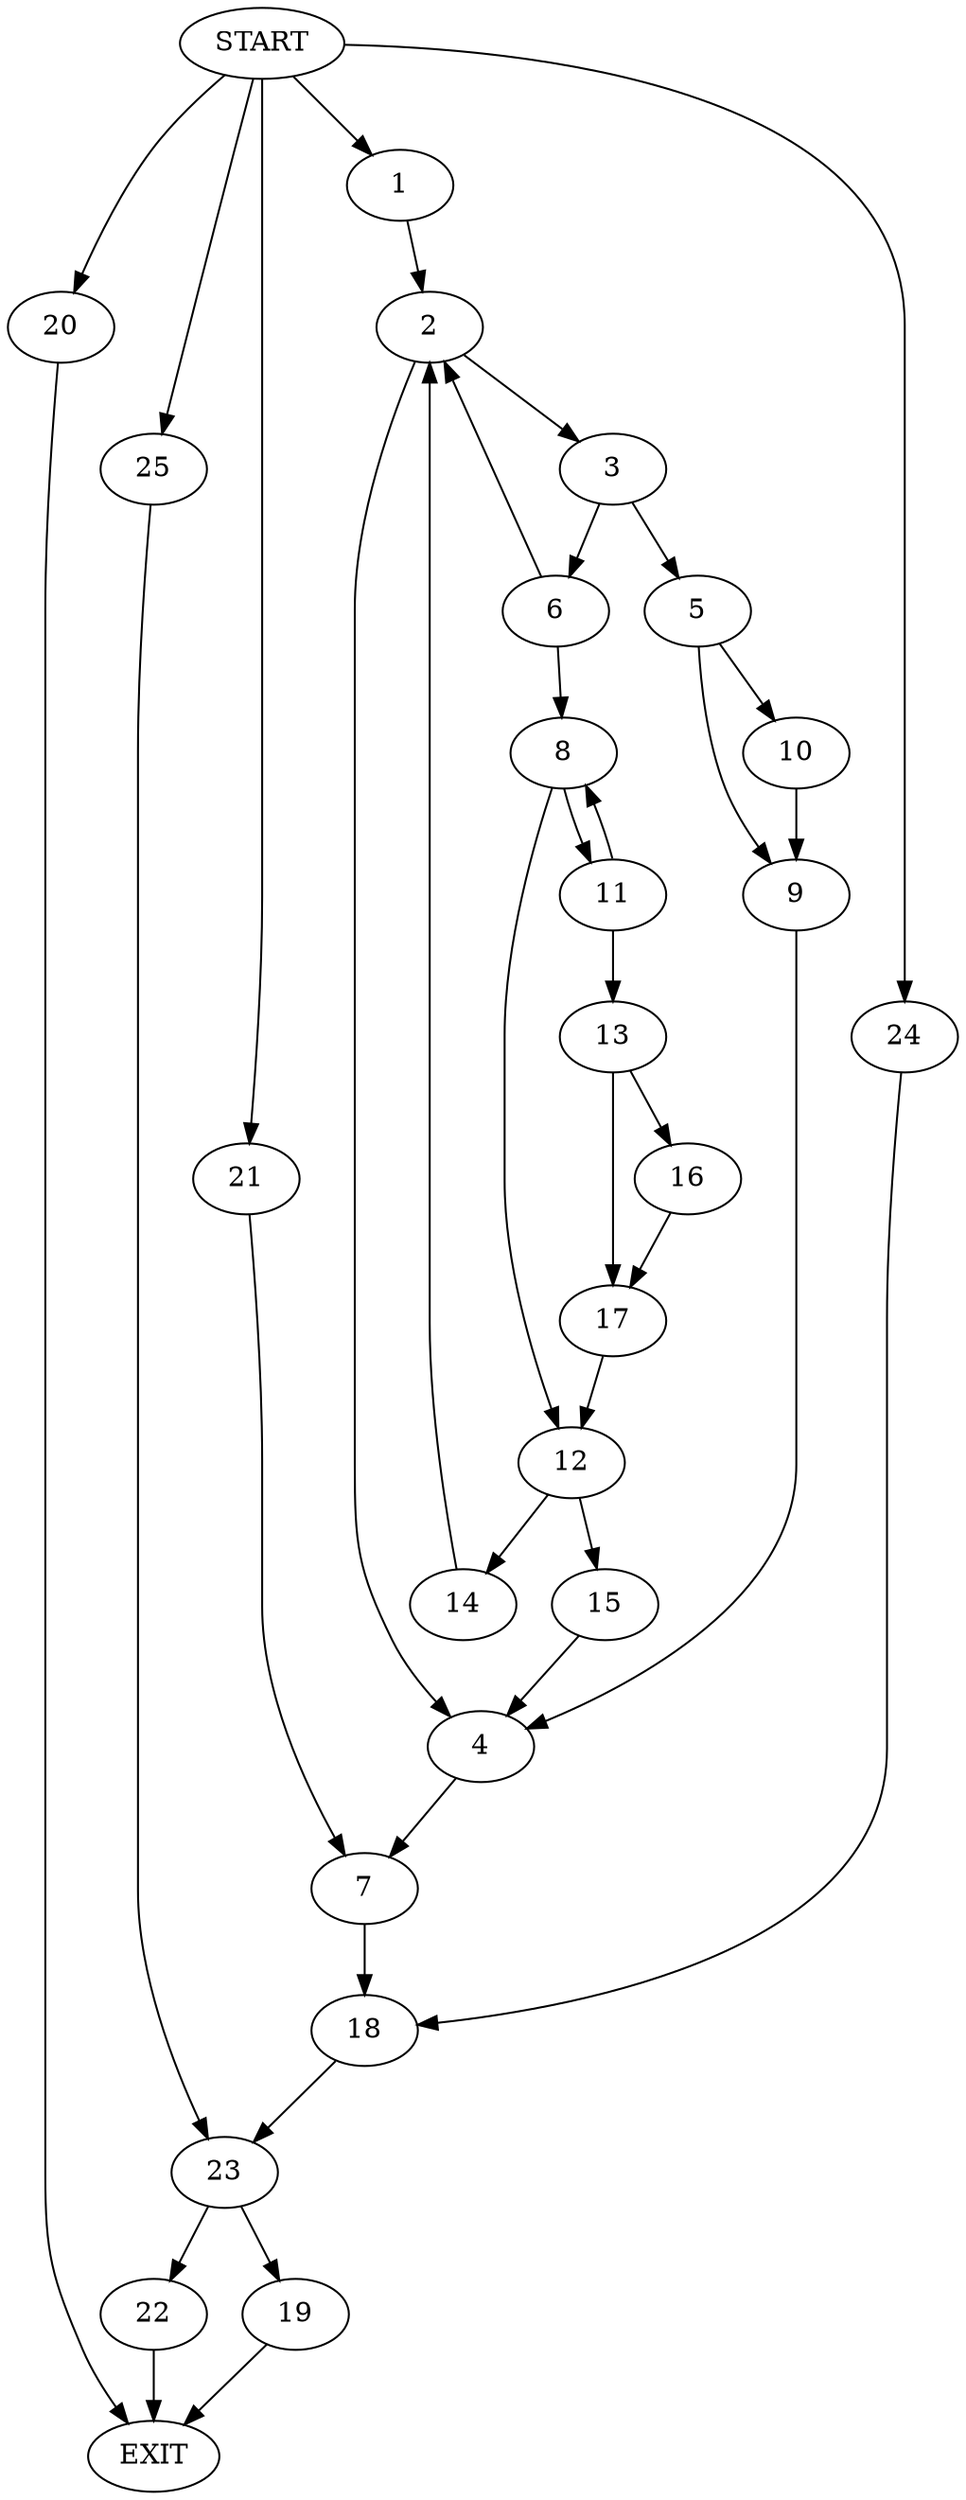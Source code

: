 digraph {
0 [label="START"]
26 [label="EXIT"]
0 -> 1
1 -> 2
2 -> 3
2 -> 4
3 -> 5
3 -> 6
4 -> 7
6 -> 2
6 -> 8
5 -> 9
5 -> 10
9 -> 4
10 -> 9
8 -> 11
8 -> 12
11 -> 8
11 -> 13
12 -> 14
12 -> 15
13 -> 16
13 -> 17
16 -> 17
17 -> 12
14 -> 2
15 -> 4
7 -> 18
19 -> 26
0 -> 20
20 -> 26
0 -> 21
21 -> 7
22 -> 26
18 -> 23
0 -> 24
24 -> 18
23 -> 19
23 -> 22
0 -> 25
25 -> 23
}
